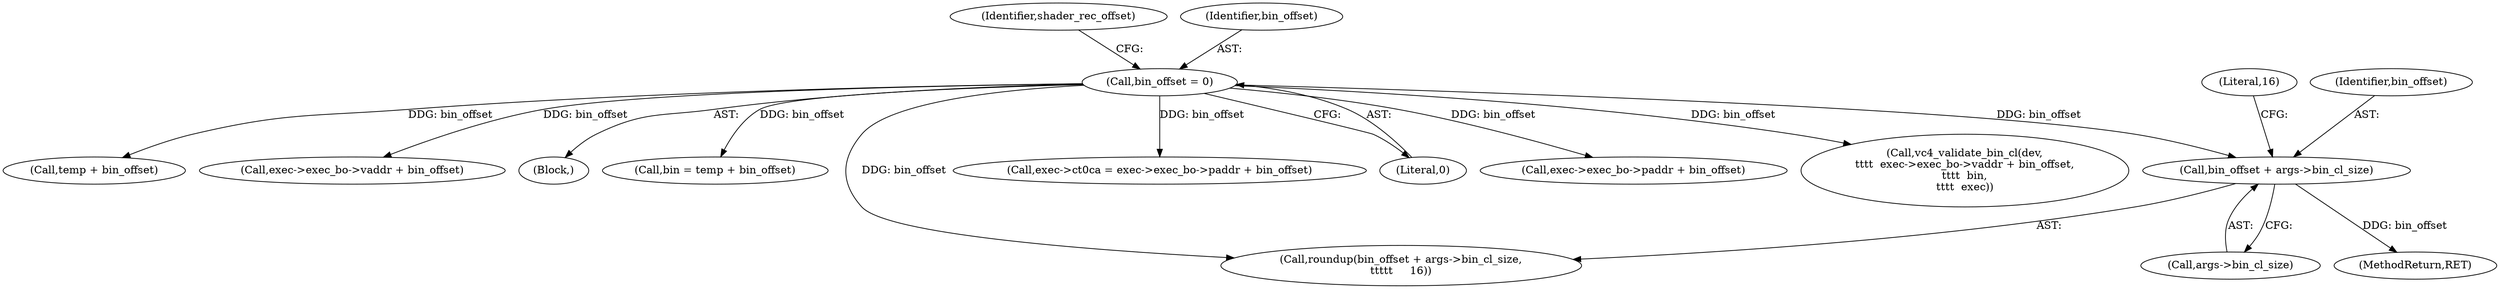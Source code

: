 digraph "0_linux_6b8ac63847bc2f958dd93c09edc941a0118992d9@pointer" {
"1000129" [label="(Call,bin_offset + args->bin_cl_size)"];
"1000122" [label="(Call,bin_offset = 0)"];
"1000131" [label="(Call,args->bin_cl_size)"];
"1000129" [label="(Call,bin_offset + args->bin_cl_size)"];
"1000134" [label="(Literal,16)"];
"1000352" [label="(Call,exec->exec_bo->paddr + bin_offset)"];
"1000424" [label="(Call,vc4_validate_bin_cl(dev,\n\t\t\t\t  exec->exec_bo->vaddr + bin_offset,\n\t\t\t\t  bin,\n\t\t\t\t  exec))"];
"1000122" [label="(Call,bin_offset = 0)"];
"1000216" [label="(Call,temp + bin_offset)"];
"1000426" [label="(Call,exec->exec_bo->vaddr + bin_offset)"];
"1000105" [label="(Block,)"];
"1000127" [label="(Identifier,shader_rec_offset)"];
"1000214" [label="(Call,bin = temp + bin_offset)"];
"1000123" [label="(Identifier,bin_offset)"];
"1000130" [label="(Identifier,bin_offset)"];
"1000128" [label="(Call,roundup(bin_offset + args->bin_cl_size,\n\t\t\t\t\t     16))"];
"1000348" [label="(Call,exec->ct0ca = exec->exec_bo->paddr + bin_offset)"];
"1000460" [label="(MethodReturn,RET)"];
"1000124" [label="(Literal,0)"];
"1000129" -> "1000128"  [label="AST: "];
"1000129" -> "1000131"  [label="CFG: "];
"1000130" -> "1000129"  [label="AST: "];
"1000131" -> "1000129"  [label="AST: "];
"1000134" -> "1000129"  [label="CFG: "];
"1000129" -> "1000460"  [label="DDG: bin_offset"];
"1000122" -> "1000129"  [label="DDG: bin_offset"];
"1000122" -> "1000105"  [label="AST: "];
"1000122" -> "1000124"  [label="CFG: "];
"1000123" -> "1000122"  [label="AST: "];
"1000124" -> "1000122"  [label="AST: "];
"1000127" -> "1000122"  [label="CFG: "];
"1000122" -> "1000128"  [label="DDG: bin_offset"];
"1000122" -> "1000214"  [label="DDG: bin_offset"];
"1000122" -> "1000216"  [label="DDG: bin_offset"];
"1000122" -> "1000348"  [label="DDG: bin_offset"];
"1000122" -> "1000352"  [label="DDG: bin_offset"];
"1000122" -> "1000424"  [label="DDG: bin_offset"];
"1000122" -> "1000426"  [label="DDG: bin_offset"];
}

